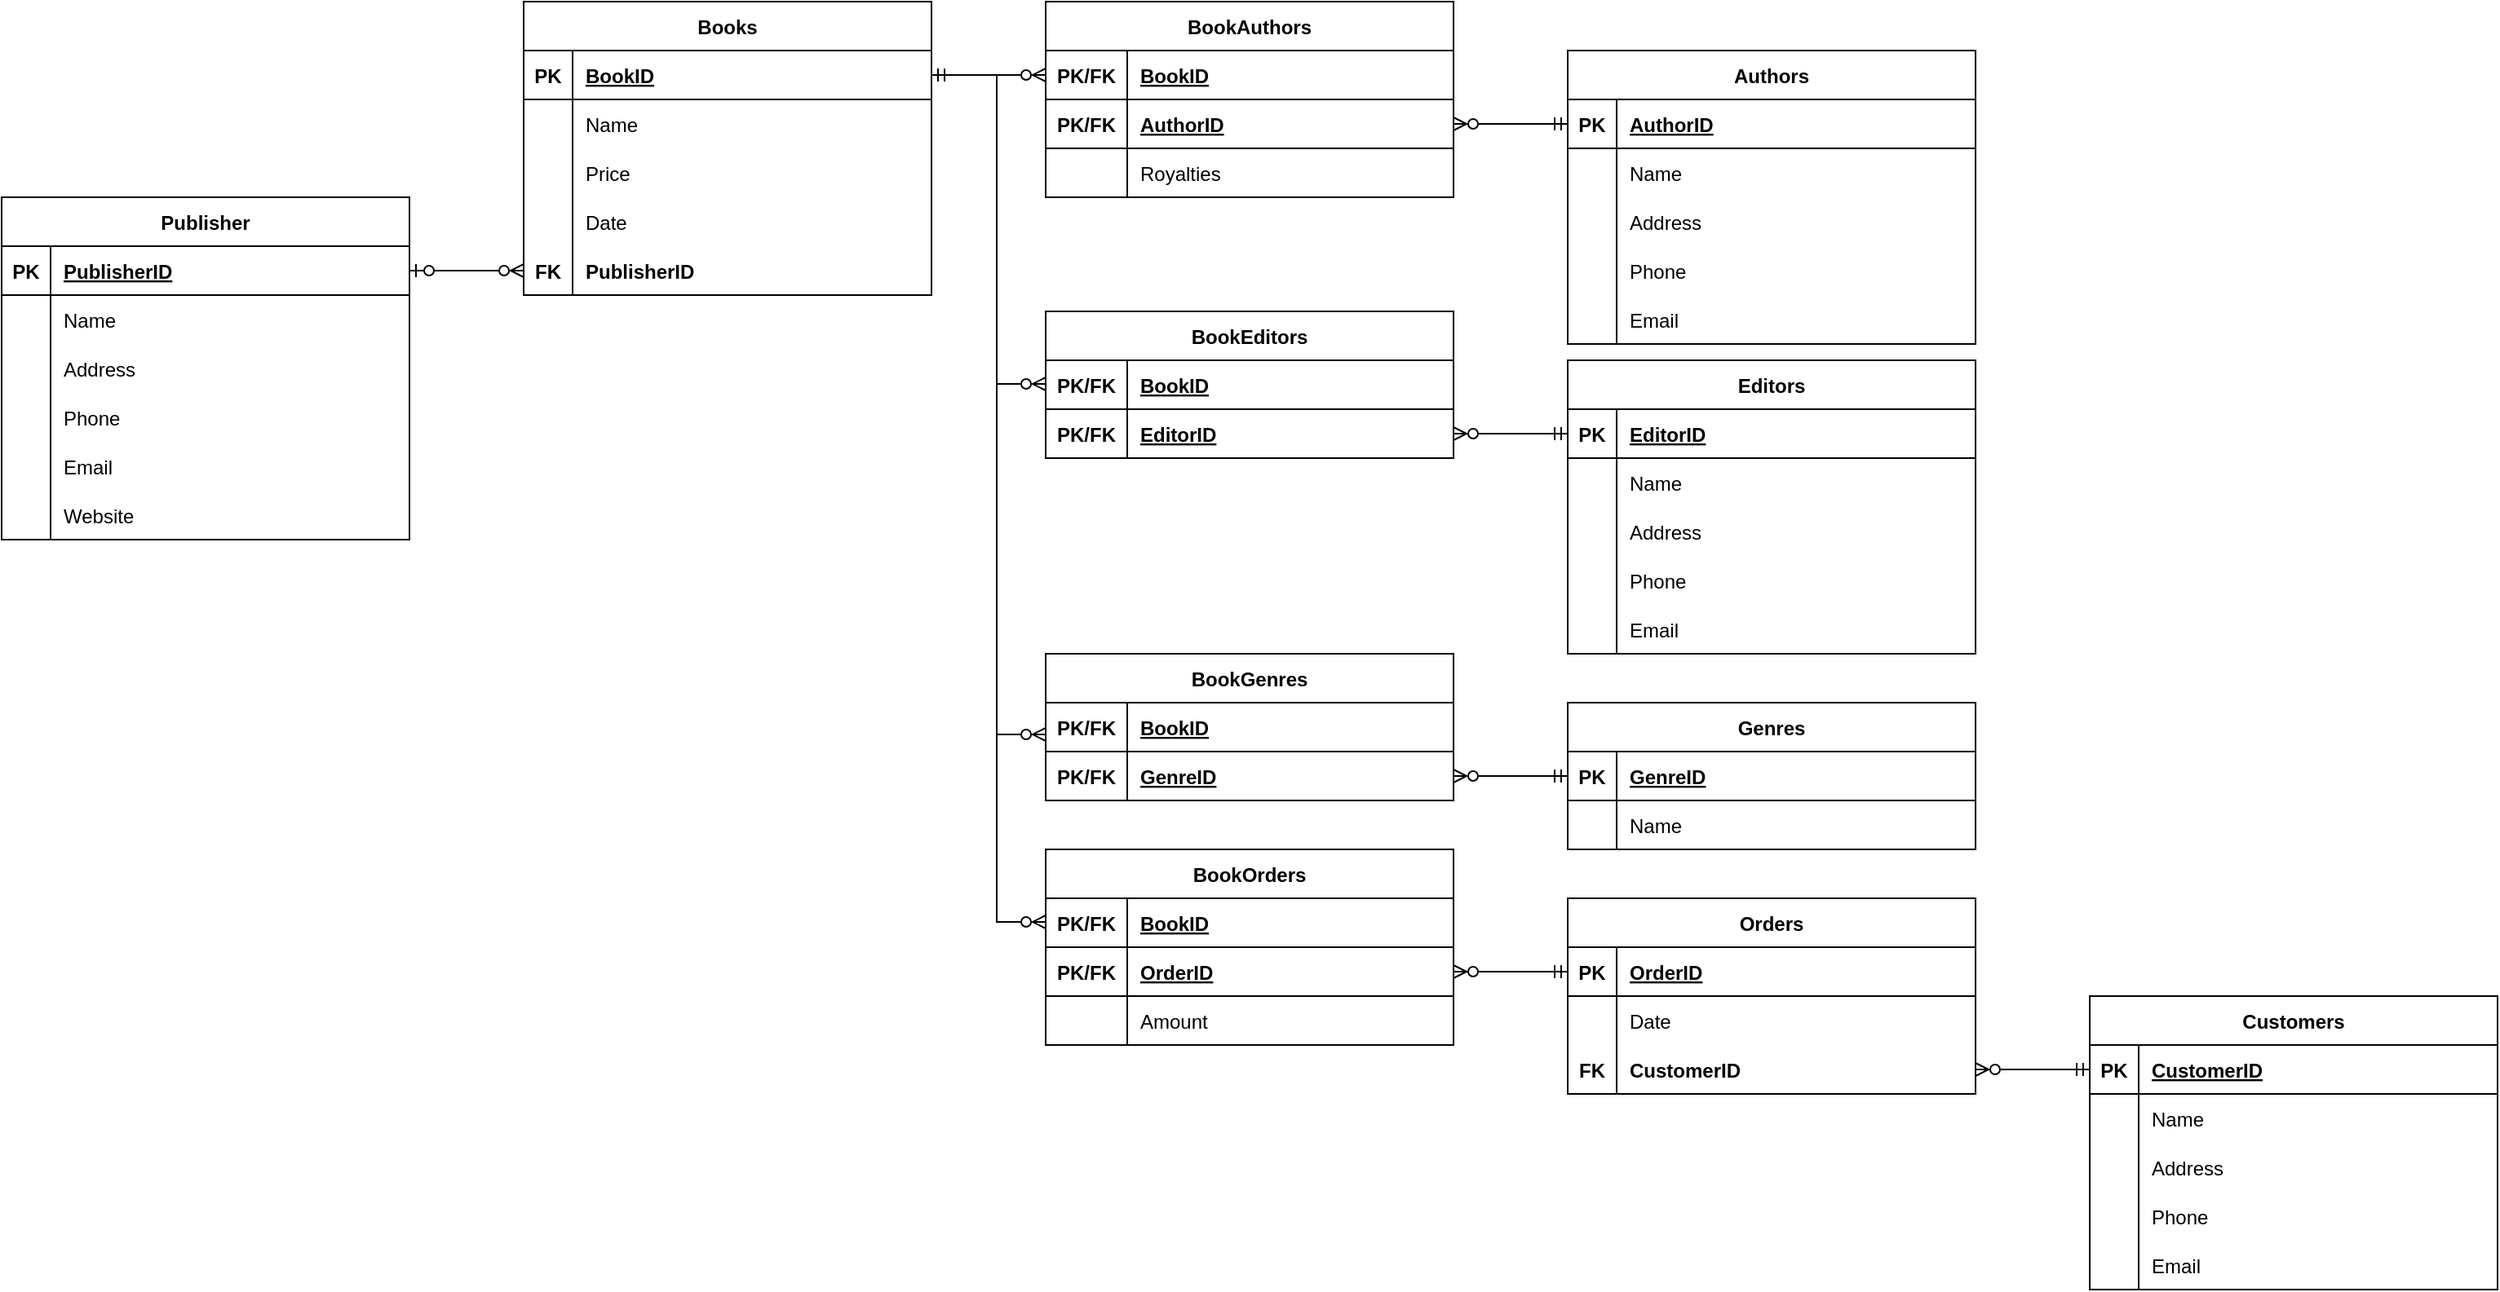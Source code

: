 <mxfile version="20.4.0" type="device"><diagram id="R2lEEEUBdFMjLlhIrx00" name="Page-1"><mxGraphModel dx="2066" dy="814" grid="1" gridSize="10" guides="1" tooltips="1" connect="1" arrows="1" fold="1" page="1" pageScale="1" pageWidth="850" pageHeight="1100" math="0" shadow="0" extFonts="Permanent Marker^https://fonts.googleapis.com/css?family=Permanent+Marker"><root><mxCell id="0"/><mxCell id="1" parent="0"/><object label="Books" Name="" Price="" Date="" id="ggIf8mU31u0DTBcOduyy-1"><mxCell style="shape=table;startSize=30;container=1;collapsible=1;childLayout=tableLayout;fixedRows=1;rowLines=0;fontStyle=1;align=center;resizeLast=1;fillColor=none;" parent="1" vertex="1"><mxGeometry width="250" height="180" as="geometry"><mxRectangle x="120" y="400" width="80" height="30" as="alternateBounds"/></mxGeometry></mxCell></object><mxCell id="ggIf8mU31u0DTBcOduyy-2" value="" style="shape=partialRectangle;collapsible=0;dropTarget=0;pointerEvents=0;fillColor=none;points=[[0,0.5],[1,0.5]];portConstraint=eastwest;top=0;left=0;right=0;bottom=1;" parent="ggIf8mU31u0DTBcOduyy-1" vertex="1"><mxGeometry y="30" width="250" height="30" as="geometry"/></mxCell><mxCell id="ggIf8mU31u0DTBcOduyy-3" value="PK" style="shape=partialRectangle;overflow=hidden;connectable=0;fillColor=none;top=0;left=0;bottom=0;right=0;fontStyle=1;" parent="ggIf8mU31u0DTBcOduyy-2" vertex="1"><mxGeometry width="30" height="30" as="geometry"><mxRectangle width="30" height="30" as="alternateBounds"/></mxGeometry></mxCell><mxCell id="ggIf8mU31u0DTBcOduyy-4" value="BookID" style="shape=partialRectangle;overflow=hidden;connectable=0;fillColor=none;top=0;left=0;bottom=0;right=0;align=left;spacingLeft=6;fontStyle=5;" parent="ggIf8mU31u0DTBcOduyy-2" vertex="1"><mxGeometry x="30" width="220" height="30" as="geometry"><mxRectangle width="220" height="30" as="alternateBounds"/></mxGeometry></mxCell><mxCell id="ggIf8mU31u0DTBcOduyy-5" value="" style="shape=partialRectangle;collapsible=0;dropTarget=0;pointerEvents=0;fillColor=none;points=[[0,0.5],[1,0.5]];portConstraint=eastwest;top=0;left=0;right=0;bottom=0;" parent="ggIf8mU31u0DTBcOduyy-1" vertex="1"><mxGeometry y="60" width="250" height="30" as="geometry"/></mxCell><mxCell id="ggIf8mU31u0DTBcOduyy-6" value="" style="shape=partialRectangle;overflow=hidden;connectable=0;fillColor=none;top=0;left=0;bottom=0;right=0;" parent="ggIf8mU31u0DTBcOduyy-5" vertex="1"><mxGeometry width="30" height="30" as="geometry"><mxRectangle width="30" height="30" as="alternateBounds"/></mxGeometry></mxCell><mxCell id="ggIf8mU31u0DTBcOduyy-7" value="Name" style="shape=partialRectangle;overflow=hidden;connectable=0;fillColor=none;top=0;left=0;bottom=0;right=0;align=left;spacingLeft=6;strokeColor=default;" parent="ggIf8mU31u0DTBcOduyy-5" vertex="1"><mxGeometry x="30" width="220" height="30" as="geometry"><mxRectangle width="220" height="30" as="alternateBounds"/></mxGeometry></mxCell><mxCell id="ggIf8mU31u0DTBcOduyy-35" style="shape=partialRectangle;collapsible=0;dropTarget=0;pointerEvents=0;fillColor=none;points=[[0,0.5],[1,0.5]];portConstraint=eastwest;top=0;left=0;right=0;bottom=0;" parent="ggIf8mU31u0DTBcOduyy-1" vertex="1"><mxGeometry y="90" width="250" height="30" as="geometry"/></mxCell><mxCell id="ggIf8mU31u0DTBcOduyy-36" style="shape=partialRectangle;overflow=hidden;connectable=0;fillColor=none;top=0;left=0;bottom=0;right=0;" parent="ggIf8mU31u0DTBcOduyy-35" vertex="1"><mxGeometry width="30" height="30" as="geometry"><mxRectangle width="30" height="30" as="alternateBounds"/></mxGeometry></mxCell><mxCell id="ggIf8mU31u0DTBcOduyy-37" value="Price" style="shape=partialRectangle;overflow=hidden;connectable=0;top=0;left=0;bottom=0;right=0;align=left;spacingLeft=6;fillColor=none;strokeColor=none;shadow=0;fontColor=default;gradientColor=none;" parent="ggIf8mU31u0DTBcOduyy-35" vertex="1"><mxGeometry x="30" width="220" height="30" as="geometry"><mxRectangle width="220" height="30" as="alternateBounds"/></mxGeometry></mxCell><mxCell id="ggIf8mU31u0DTBcOduyy-41" style="shape=partialRectangle;collapsible=0;dropTarget=0;pointerEvents=0;fillColor=none;points=[[0,0.5],[1,0.5]];portConstraint=eastwest;top=0;left=0;right=0;bottom=0;" parent="ggIf8mU31u0DTBcOduyy-1" vertex="1"><mxGeometry y="120" width="250" height="30" as="geometry"/></mxCell><mxCell id="ggIf8mU31u0DTBcOduyy-42" style="shape=partialRectangle;overflow=hidden;connectable=0;fillColor=none;top=0;left=0;bottom=0;right=0;" parent="ggIf8mU31u0DTBcOduyy-41" vertex="1"><mxGeometry width="30" height="30" as="geometry"><mxRectangle width="30" height="30" as="alternateBounds"/></mxGeometry></mxCell><mxCell id="ggIf8mU31u0DTBcOduyy-43" value="Date" style="shape=partialRectangle;overflow=hidden;connectable=0;top=0;left=0;bottom=0;right=0;align=left;spacingLeft=6;fillColor=none;strokeColor=none;shadow=0;fontColor=default;gradientColor=none;" parent="ggIf8mU31u0DTBcOduyy-41" vertex="1"><mxGeometry x="30" width="220" height="30" as="geometry"><mxRectangle width="220" height="30" as="alternateBounds"/></mxGeometry></mxCell><mxCell id="ggIf8mU31u0DTBcOduyy-44" style="shape=partialRectangle;collapsible=0;dropTarget=0;pointerEvents=0;fillColor=none;points=[[0,0.5],[1,0.5]];portConstraint=eastwest;top=0;left=0;right=0;bottom=0;" parent="ggIf8mU31u0DTBcOduyy-1" vertex="1"><mxGeometry y="150" width="250" height="30" as="geometry"/></mxCell><mxCell id="ggIf8mU31u0DTBcOduyy-45" value="FK" style="shape=partialRectangle;overflow=hidden;connectable=0;fillColor=none;top=0;left=0;bottom=0;right=0;fontStyle=1" parent="ggIf8mU31u0DTBcOduyy-44" vertex="1"><mxGeometry width="30" height="30" as="geometry"><mxRectangle width="30" height="30" as="alternateBounds"/></mxGeometry></mxCell><mxCell id="ggIf8mU31u0DTBcOduyy-46" value="PublisherID" style="shape=partialRectangle;overflow=hidden;connectable=0;top=0;left=0;bottom=0;right=0;align=left;spacingLeft=6;fillColor=none;strokeColor=none;shadow=0;fontColor=default;gradientColor=none;fontStyle=1;" parent="ggIf8mU31u0DTBcOduyy-44" vertex="1"><mxGeometry x="30" width="220" height="30" as="geometry"><mxRectangle width="220" height="30" as="alternateBounds"/></mxGeometry></mxCell><object label="Publisher" Name="" Price="" Date="" id="ggIf8mU31u0DTBcOduyy-47"><mxCell style="shape=table;startSize=30;container=1;collapsible=1;childLayout=tableLayout;fixedRows=1;rowLines=0;fontStyle=1;align=center;resizeLast=1;fillColor=none;" parent="1" vertex="1"><mxGeometry x="-320" y="120" width="250" height="210" as="geometry"><mxRectangle x="120" y="400" width="80" height="30" as="alternateBounds"/></mxGeometry></mxCell></object><mxCell id="ggIf8mU31u0DTBcOduyy-48" value="" style="shape=partialRectangle;collapsible=0;dropTarget=0;pointerEvents=0;fillColor=none;points=[[0,0.5],[1,0.5]];portConstraint=eastwest;top=0;left=0;right=0;bottom=1;" parent="ggIf8mU31u0DTBcOduyy-47" vertex="1"><mxGeometry y="30" width="250" height="30" as="geometry"/></mxCell><mxCell id="ggIf8mU31u0DTBcOduyy-49" value="PK" style="shape=partialRectangle;overflow=hidden;connectable=0;fillColor=none;top=0;left=0;bottom=0;right=0;fontStyle=1;" parent="ggIf8mU31u0DTBcOduyy-48" vertex="1"><mxGeometry width="30" height="30" as="geometry"><mxRectangle width="30" height="30" as="alternateBounds"/></mxGeometry></mxCell><mxCell id="ggIf8mU31u0DTBcOduyy-50" value="PublisherID" style="shape=partialRectangle;overflow=hidden;connectable=0;fillColor=none;top=0;left=0;bottom=0;right=0;align=left;spacingLeft=6;fontStyle=5;" parent="ggIf8mU31u0DTBcOduyy-48" vertex="1"><mxGeometry x="30" width="220" height="30" as="geometry"><mxRectangle width="220" height="30" as="alternateBounds"/></mxGeometry></mxCell><mxCell id="ggIf8mU31u0DTBcOduyy-51" value="" style="shape=partialRectangle;collapsible=0;dropTarget=0;pointerEvents=0;fillColor=none;points=[[0,0.5],[1,0.5]];portConstraint=eastwest;top=0;left=0;right=0;bottom=0;" parent="ggIf8mU31u0DTBcOduyy-47" vertex="1"><mxGeometry y="60" width="250" height="30" as="geometry"/></mxCell><mxCell id="ggIf8mU31u0DTBcOduyy-52" value="" style="shape=partialRectangle;overflow=hidden;connectable=0;fillColor=none;top=0;left=0;bottom=0;right=0;" parent="ggIf8mU31u0DTBcOduyy-51" vertex="1"><mxGeometry width="30" height="30" as="geometry"><mxRectangle width="30" height="30" as="alternateBounds"/></mxGeometry></mxCell><mxCell id="ggIf8mU31u0DTBcOduyy-53" value="Name" style="shape=partialRectangle;overflow=hidden;connectable=0;fillColor=none;top=0;left=0;bottom=0;right=0;align=left;spacingLeft=6;strokeColor=default;" parent="ggIf8mU31u0DTBcOduyy-51" vertex="1"><mxGeometry x="30" width="220" height="30" as="geometry"><mxRectangle width="220" height="30" as="alternateBounds"/></mxGeometry></mxCell><mxCell id="ggIf8mU31u0DTBcOduyy-54" style="shape=partialRectangle;collapsible=0;dropTarget=0;pointerEvents=0;fillColor=none;points=[[0,0.5],[1,0.5]];portConstraint=eastwest;top=0;left=0;right=0;bottom=0;" parent="ggIf8mU31u0DTBcOduyy-47" vertex="1"><mxGeometry y="90" width="250" height="30" as="geometry"/></mxCell><mxCell id="ggIf8mU31u0DTBcOduyy-55" style="shape=partialRectangle;overflow=hidden;connectable=0;fillColor=none;top=0;left=0;bottom=0;right=0;" parent="ggIf8mU31u0DTBcOduyy-54" vertex="1"><mxGeometry width="30" height="30" as="geometry"><mxRectangle width="30" height="30" as="alternateBounds"/></mxGeometry></mxCell><mxCell id="ggIf8mU31u0DTBcOduyy-56" value="Address" style="shape=partialRectangle;overflow=hidden;connectable=0;top=0;left=0;bottom=0;right=0;align=left;spacingLeft=6;fillColor=none;strokeColor=none;shadow=0;fontColor=#000000;gradientColor=none;" parent="ggIf8mU31u0DTBcOduyy-54" vertex="1"><mxGeometry x="30" width="220" height="30" as="geometry"><mxRectangle width="220" height="30" as="alternateBounds"/></mxGeometry></mxCell><mxCell id="ggIf8mU31u0DTBcOduyy-57" style="shape=partialRectangle;collapsible=0;dropTarget=0;pointerEvents=0;fillColor=none;points=[[0,0.5],[1,0.5]];portConstraint=eastwest;top=0;left=0;right=0;bottom=0;" parent="ggIf8mU31u0DTBcOduyy-47" vertex="1"><mxGeometry y="120" width="250" height="30" as="geometry"/></mxCell><mxCell id="ggIf8mU31u0DTBcOduyy-58" style="shape=partialRectangle;overflow=hidden;connectable=0;fillColor=none;top=0;left=0;bottom=0;right=0;" parent="ggIf8mU31u0DTBcOduyy-57" vertex="1"><mxGeometry width="30" height="30" as="geometry"><mxRectangle width="30" height="30" as="alternateBounds"/></mxGeometry></mxCell><mxCell id="ggIf8mU31u0DTBcOduyy-59" value="Phone" style="shape=partialRectangle;overflow=hidden;connectable=0;top=0;left=0;bottom=0;right=0;align=left;spacingLeft=6;fillColor=none;strokeColor=none;shadow=0;fontColor=#000000;gradientColor=none;" parent="ggIf8mU31u0DTBcOduyy-57" vertex="1"><mxGeometry x="30" width="220" height="30" as="geometry"><mxRectangle width="220" height="30" as="alternateBounds"/></mxGeometry></mxCell><mxCell id="ggIf8mU31u0DTBcOduyy-60" style="shape=partialRectangle;collapsible=0;dropTarget=0;pointerEvents=0;fillColor=none;points=[[0,0.5],[1,0.5]];portConstraint=eastwest;top=0;left=0;right=0;bottom=0;" parent="ggIf8mU31u0DTBcOduyy-47" vertex="1"><mxGeometry y="150" width="250" height="30" as="geometry"/></mxCell><mxCell id="ggIf8mU31u0DTBcOduyy-61" value="" style="shape=partialRectangle;overflow=hidden;connectable=0;fillColor=none;top=0;left=0;bottom=0;right=0;fontStyle=1" parent="ggIf8mU31u0DTBcOduyy-60" vertex="1"><mxGeometry width="30" height="30" as="geometry"><mxRectangle width="30" height="30" as="alternateBounds"/></mxGeometry></mxCell><mxCell id="ggIf8mU31u0DTBcOduyy-62" value="Email" style="shape=partialRectangle;overflow=hidden;connectable=0;top=0;left=0;bottom=0;right=0;align=left;spacingLeft=6;fillColor=none;strokeColor=none;shadow=0;fontColor=#000000;gradientColor=none;fontStyle=0" parent="ggIf8mU31u0DTBcOduyy-60" vertex="1"><mxGeometry x="30" width="220" height="30" as="geometry"><mxRectangle width="220" height="30" as="alternateBounds"/></mxGeometry></mxCell><mxCell id="Yi0yUEPKFwYmNXsfdHf8-1" style="shape=partialRectangle;collapsible=0;dropTarget=0;pointerEvents=0;fillColor=none;points=[[0,0.5],[1,0.5]];portConstraint=eastwest;top=0;left=0;right=0;bottom=0;" vertex="1" parent="ggIf8mU31u0DTBcOduyy-47"><mxGeometry y="180" width="250" height="30" as="geometry"/></mxCell><mxCell id="Yi0yUEPKFwYmNXsfdHf8-2" style="shape=partialRectangle;overflow=hidden;connectable=0;fillColor=none;top=0;left=0;bottom=0;right=0;fontStyle=1" vertex="1" parent="Yi0yUEPKFwYmNXsfdHf8-1"><mxGeometry width="30" height="30" as="geometry"><mxRectangle width="30" height="30" as="alternateBounds"/></mxGeometry></mxCell><mxCell id="Yi0yUEPKFwYmNXsfdHf8-3" value="Website" style="shape=partialRectangle;overflow=hidden;connectable=0;top=0;left=0;bottom=0;right=0;align=left;spacingLeft=6;fillColor=none;strokeColor=none;shadow=0;fontColor=#000000;gradientColor=none;fontStyle=0" vertex="1" parent="Yi0yUEPKFwYmNXsfdHf8-1"><mxGeometry x="30" width="220" height="30" as="geometry"><mxRectangle width="220" height="30" as="alternateBounds"/></mxGeometry></mxCell><object label="BookAuthors" Name="" Price="" Date="" id="ggIf8mU31u0DTBcOduyy-72"><mxCell style="shape=table;startSize=30;container=1;collapsible=1;childLayout=tableLayout;fixedRows=1;rowLines=0;fontStyle=1;align=center;resizeLast=1;fillColor=none;" parent="1" vertex="1"><mxGeometry x="320" width="250" height="120" as="geometry"><mxRectangle x="120" y="400" width="80" height="30" as="alternateBounds"/></mxGeometry></mxCell></object><mxCell id="ggIf8mU31u0DTBcOduyy-73" value="" style="shape=partialRectangle;collapsible=0;dropTarget=0;pointerEvents=0;fillColor=none;points=[[0,0.5],[1,0.5]];portConstraint=eastwest;top=0;left=0;right=0;bottom=1;" parent="ggIf8mU31u0DTBcOduyy-72" vertex="1"><mxGeometry y="30" width="250" height="30" as="geometry"/></mxCell><mxCell id="ggIf8mU31u0DTBcOduyy-74" value="PK/FK" style="shape=partialRectangle;overflow=hidden;connectable=0;fillColor=none;top=0;left=0;bottom=0;right=0;fontStyle=1;" parent="ggIf8mU31u0DTBcOduyy-73" vertex="1"><mxGeometry width="50" height="30" as="geometry"><mxRectangle width="50" height="30" as="alternateBounds"/></mxGeometry></mxCell><mxCell id="ggIf8mU31u0DTBcOduyy-75" value="BookID" style="shape=partialRectangle;overflow=hidden;connectable=0;fillColor=none;top=0;left=0;bottom=0;right=0;align=left;spacingLeft=6;fontStyle=5;" parent="ggIf8mU31u0DTBcOduyy-73" vertex="1"><mxGeometry x="50" width="200" height="30" as="geometry"><mxRectangle width="200" height="30" as="alternateBounds"/></mxGeometry></mxCell><mxCell id="ggIf8mU31u0DTBcOduyy-90" style="shape=partialRectangle;collapsible=0;dropTarget=0;pointerEvents=0;fillColor=none;points=[[0,0.5],[1,0.5]];portConstraint=eastwest;top=0;left=0;right=0;bottom=1;" parent="ggIf8mU31u0DTBcOduyy-72" vertex="1"><mxGeometry y="60" width="250" height="30" as="geometry"/></mxCell><mxCell id="ggIf8mU31u0DTBcOduyy-91" value="PK/FK" style="shape=partialRectangle;overflow=hidden;connectable=0;fillColor=none;top=0;left=0;bottom=0;right=0;fontStyle=1;" parent="ggIf8mU31u0DTBcOduyy-90" vertex="1"><mxGeometry width="50" height="30" as="geometry"><mxRectangle width="50" height="30" as="alternateBounds"/></mxGeometry></mxCell><mxCell id="ggIf8mU31u0DTBcOduyy-92" value="AuthorID" style="shape=partialRectangle;overflow=hidden;connectable=0;fillColor=none;top=0;left=0;bottom=0;right=0;align=left;spacingLeft=6;fontStyle=5;" parent="ggIf8mU31u0DTBcOduyy-90" vertex="1"><mxGeometry x="50" width="200" height="30" as="geometry"><mxRectangle width="200" height="30" as="alternateBounds"/></mxGeometry></mxCell><mxCell id="ggIf8mU31u0DTBcOduyy-82" style="shape=partialRectangle;collapsible=0;dropTarget=0;pointerEvents=0;fillColor=none;points=[[0,0.5],[1,0.5]];portConstraint=eastwest;top=0;left=0;right=0;bottom=0;" parent="ggIf8mU31u0DTBcOduyy-72" vertex="1"><mxGeometry y="90" width="250" height="30" as="geometry"/></mxCell><mxCell id="ggIf8mU31u0DTBcOduyy-83" style="shape=partialRectangle;overflow=hidden;connectable=0;fillColor=none;top=0;left=0;bottom=0;right=0;" parent="ggIf8mU31u0DTBcOduyy-82" vertex="1"><mxGeometry width="50" height="30" as="geometry"><mxRectangle width="50" height="30" as="alternateBounds"/></mxGeometry></mxCell><mxCell id="ggIf8mU31u0DTBcOduyy-84" value="Royalties" style="shape=partialRectangle;overflow=hidden;connectable=0;top=0;left=0;bottom=0;right=0;align=left;spacingLeft=6;fillColor=none;strokeColor=none;shadow=0;fontColor=default;gradientColor=none;" parent="ggIf8mU31u0DTBcOduyy-82" vertex="1"><mxGeometry x="50" width="200" height="30" as="geometry"><mxRectangle width="200" height="30" as="alternateBounds"/></mxGeometry></mxCell><mxCell id="ggIf8mU31u0DTBcOduyy-89" style="edgeStyle=orthogonalEdgeStyle;rounded=0;orthogonalLoop=1;jettySize=auto;html=1;entryX=0;entryY=0.5;entryDx=0;entryDy=0;startArrow=ERone;startFill=0;endArrow=ERzeroToMany;endFill=0;exitX=1;exitY=0.5;exitDx=0;exitDy=0;" parent="1" source="ggIf8mU31u0DTBcOduyy-2" target="ggIf8mU31u0DTBcOduyy-73" edge="1"><mxGeometry relative="1" as="geometry"/></mxCell><object label="Authors" Name="" Price="" Date="" id="ggIf8mU31u0DTBcOduyy-93"><mxCell style="shape=table;startSize=30;container=1;collapsible=1;childLayout=tableLayout;fixedRows=1;rowLines=0;fontStyle=1;align=center;resizeLast=1;fillColor=none;" parent="1" vertex="1"><mxGeometry x="640" y="30" width="250" height="180" as="geometry"><mxRectangle x="120" y="400" width="80" height="30" as="alternateBounds"/></mxGeometry></mxCell></object><mxCell id="ggIf8mU31u0DTBcOduyy-94" value="" style="shape=partialRectangle;collapsible=0;dropTarget=0;pointerEvents=0;fillColor=none;points=[[0,0.5],[1,0.5]];portConstraint=eastwest;top=0;left=0;right=0;bottom=1;" parent="ggIf8mU31u0DTBcOduyy-93" vertex="1"><mxGeometry y="30" width="250" height="30" as="geometry"/></mxCell><mxCell id="ggIf8mU31u0DTBcOduyy-95" value="PK" style="shape=partialRectangle;overflow=hidden;connectable=0;fillColor=none;top=0;left=0;bottom=0;right=0;fontStyle=1;" parent="ggIf8mU31u0DTBcOduyy-94" vertex="1"><mxGeometry width="30" height="30" as="geometry"><mxRectangle width="30" height="30" as="alternateBounds"/></mxGeometry></mxCell><mxCell id="ggIf8mU31u0DTBcOduyy-96" value="AuthorID" style="shape=partialRectangle;overflow=hidden;connectable=0;fillColor=none;top=0;left=0;bottom=0;right=0;align=left;spacingLeft=6;fontStyle=5;" parent="ggIf8mU31u0DTBcOduyy-94" vertex="1"><mxGeometry x="30" width="220" height="30" as="geometry"><mxRectangle width="220" height="30" as="alternateBounds"/></mxGeometry></mxCell><mxCell id="ggIf8mU31u0DTBcOduyy-100" style="shape=partialRectangle;collapsible=0;dropTarget=0;pointerEvents=0;fillColor=none;points=[[0,0.5],[1,0.5]];portConstraint=eastwest;top=0;left=0;right=0;bottom=0;" parent="ggIf8mU31u0DTBcOduyy-93" vertex="1"><mxGeometry y="60" width="250" height="30" as="geometry"/></mxCell><mxCell id="ggIf8mU31u0DTBcOduyy-101" style="shape=partialRectangle;overflow=hidden;connectable=0;fillColor=none;top=0;left=0;bottom=0;right=0;" parent="ggIf8mU31u0DTBcOduyy-100" vertex="1"><mxGeometry width="30" height="30" as="geometry"><mxRectangle width="30" height="30" as="alternateBounds"/></mxGeometry></mxCell><mxCell id="ggIf8mU31u0DTBcOduyy-102" value="Name" style="shape=partialRectangle;overflow=hidden;connectable=0;top=0;left=0;bottom=0;right=0;align=left;spacingLeft=6;fillColor=none;strokeColor=none;shadow=0;fontColor=default;gradientColor=none;" parent="ggIf8mU31u0DTBcOduyy-100" vertex="1"><mxGeometry x="30" width="220" height="30" as="geometry"><mxRectangle width="220" height="30" as="alternateBounds"/></mxGeometry></mxCell><mxCell id="ggIf8mU31u0DTBcOduyy-105" style="shape=partialRectangle;collapsible=0;dropTarget=0;pointerEvents=0;fillColor=none;points=[[0,0.5],[1,0.5]];portConstraint=eastwest;top=0;left=0;right=0;bottom=0;" parent="ggIf8mU31u0DTBcOduyy-93" vertex="1"><mxGeometry y="90" width="250" height="30" as="geometry"/></mxCell><mxCell id="ggIf8mU31u0DTBcOduyy-106" style="shape=partialRectangle;overflow=hidden;connectable=0;fillColor=none;top=0;left=0;bottom=0;right=0;" parent="ggIf8mU31u0DTBcOduyy-105" vertex="1"><mxGeometry width="30" height="30" as="geometry"><mxRectangle width="30" height="30" as="alternateBounds"/></mxGeometry></mxCell><mxCell id="ggIf8mU31u0DTBcOduyy-107" value="Address" style="shape=partialRectangle;overflow=hidden;connectable=0;top=0;left=0;bottom=0;right=0;align=left;spacingLeft=6;fillColor=none;strokeColor=none;shadow=0;fontColor=default;gradientColor=none;" parent="ggIf8mU31u0DTBcOduyy-105" vertex="1"><mxGeometry x="30" width="220" height="30" as="geometry"><mxRectangle width="220" height="30" as="alternateBounds"/></mxGeometry></mxCell><mxCell id="ggIf8mU31u0DTBcOduyy-108" style="shape=partialRectangle;collapsible=0;dropTarget=0;pointerEvents=0;fillColor=none;points=[[0,0.5],[1,0.5]];portConstraint=eastwest;top=0;left=0;right=0;bottom=0;" parent="ggIf8mU31u0DTBcOduyy-93" vertex="1"><mxGeometry y="120" width="250" height="30" as="geometry"/></mxCell><mxCell id="ggIf8mU31u0DTBcOduyy-109" style="shape=partialRectangle;overflow=hidden;connectable=0;fillColor=none;top=0;left=0;bottom=0;right=0;" parent="ggIf8mU31u0DTBcOduyy-108" vertex="1"><mxGeometry width="30" height="30" as="geometry"><mxRectangle width="30" height="30" as="alternateBounds"/></mxGeometry></mxCell><mxCell id="ggIf8mU31u0DTBcOduyy-110" value="Phone" style="shape=partialRectangle;overflow=hidden;connectable=0;top=0;left=0;bottom=0;right=0;align=left;spacingLeft=6;fillColor=none;strokeColor=none;shadow=0;fontColor=default;gradientColor=none;" parent="ggIf8mU31u0DTBcOduyy-108" vertex="1"><mxGeometry x="30" width="220" height="30" as="geometry"><mxRectangle width="220" height="30" as="alternateBounds"/></mxGeometry></mxCell><mxCell id="ggIf8mU31u0DTBcOduyy-111" style="shape=partialRectangle;collapsible=0;dropTarget=0;pointerEvents=0;fillColor=none;points=[[0,0.5],[1,0.5]];portConstraint=eastwest;top=0;left=0;right=0;bottom=0;" parent="ggIf8mU31u0DTBcOduyy-93" vertex="1"><mxGeometry y="150" width="250" height="30" as="geometry"/></mxCell><mxCell id="ggIf8mU31u0DTBcOduyy-112" style="shape=partialRectangle;overflow=hidden;connectable=0;fillColor=none;top=0;left=0;bottom=0;right=0;" parent="ggIf8mU31u0DTBcOduyy-111" vertex="1"><mxGeometry width="30" height="30" as="geometry"><mxRectangle width="30" height="30" as="alternateBounds"/></mxGeometry></mxCell><mxCell id="ggIf8mU31u0DTBcOduyy-113" value="Email" style="shape=partialRectangle;overflow=hidden;connectable=0;top=0;left=0;bottom=0;right=0;align=left;spacingLeft=6;fillColor=none;strokeColor=none;shadow=0;fontColor=default;gradientColor=none;" parent="ggIf8mU31u0DTBcOduyy-111" vertex="1"><mxGeometry x="30" width="220" height="30" as="geometry"><mxRectangle width="220" height="30" as="alternateBounds"/></mxGeometry></mxCell><mxCell id="ggIf8mU31u0DTBcOduyy-104" style="edgeStyle=orthogonalEdgeStyle;rounded=0;orthogonalLoop=1;jettySize=auto;html=1;exitX=0;exitY=0.5;exitDx=0;exitDy=0;entryX=1;entryY=0.5;entryDx=0;entryDy=0;startArrow=ERmandOne;startFill=0;endArrow=ERzeroToMany;endFill=0;" parent="1" source="ggIf8mU31u0DTBcOduyy-94" target="ggIf8mU31u0DTBcOduyy-90" edge="1"><mxGeometry relative="1" as="geometry"/></mxCell><object label="BookEditors" Name="" Price="" Date="" id="ggIf8mU31u0DTBcOduyy-114"><mxCell style="shape=table;startSize=30;container=1;collapsible=1;childLayout=tableLayout;fixedRows=1;rowLines=0;fontStyle=1;align=center;resizeLast=1;fillColor=none;" parent="1" vertex="1"><mxGeometry x="320" y="190" width="250" height="90" as="geometry"><mxRectangle x="120" y="400" width="80" height="30" as="alternateBounds"/></mxGeometry></mxCell></object><mxCell id="ggIf8mU31u0DTBcOduyy-115" value="" style="shape=partialRectangle;collapsible=0;dropTarget=0;pointerEvents=0;fillColor=none;points=[[0,0.5],[1,0.5]];portConstraint=eastwest;top=0;left=0;right=0;bottom=1;" parent="ggIf8mU31u0DTBcOduyy-114" vertex="1"><mxGeometry y="30" width="250" height="30" as="geometry"/></mxCell><mxCell id="ggIf8mU31u0DTBcOduyy-116" value="PK/FK" style="shape=partialRectangle;overflow=hidden;connectable=0;fillColor=none;top=0;left=0;bottom=0;right=0;fontStyle=1;" parent="ggIf8mU31u0DTBcOduyy-115" vertex="1"><mxGeometry width="50" height="30" as="geometry"><mxRectangle width="50" height="30" as="alternateBounds"/></mxGeometry></mxCell><mxCell id="ggIf8mU31u0DTBcOduyy-117" value="BookID" style="shape=partialRectangle;overflow=hidden;connectable=0;fillColor=none;top=0;left=0;bottom=0;right=0;align=left;spacingLeft=6;fontStyle=5;" parent="ggIf8mU31u0DTBcOduyy-115" vertex="1"><mxGeometry x="50" width="200" height="30" as="geometry"><mxRectangle width="200" height="30" as="alternateBounds"/></mxGeometry></mxCell><mxCell id="ggIf8mU31u0DTBcOduyy-118" style="shape=partialRectangle;collapsible=0;dropTarget=0;pointerEvents=0;fillColor=none;points=[[0,0.5],[1,0.5]];portConstraint=eastwest;top=0;left=0;right=0;bottom=1;" parent="ggIf8mU31u0DTBcOduyy-114" vertex="1"><mxGeometry y="60" width="250" height="30" as="geometry"/></mxCell><mxCell id="ggIf8mU31u0DTBcOduyy-119" value="PK/FK" style="shape=partialRectangle;overflow=hidden;connectable=0;fillColor=none;top=0;left=0;bottom=0;right=0;fontStyle=1;" parent="ggIf8mU31u0DTBcOduyy-118" vertex="1"><mxGeometry width="50" height="30" as="geometry"><mxRectangle width="50" height="30" as="alternateBounds"/></mxGeometry></mxCell><mxCell id="ggIf8mU31u0DTBcOduyy-120" value="EditorID" style="shape=partialRectangle;overflow=hidden;connectable=0;fillColor=none;top=0;left=0;bottom=0;right=0;align=left;spacingLeft=6;fontStyle=5;" parent="ggIf8mU31u0DTBcOduyy-118" vertex="1"><mxGeometry x="50" width="200" height="30" as="geometry"><mxRectangle width="200" height="30" as="alternateBounds"/></mxGeometry></mxCell><object label="Editors" Name="" Price="" Date="" id="ggIf8mU31u0DTBcOduyy-124"><mxCell style="shape=table;startSize=30;container=1;collapsible=1;childLayout=tableLayout;fixedRows=1;rowLines=0;fontStyle=1;align=center;resizeLast=1;fillColor=none;" parent="1" vertex="1"><mxGeometry x="640" y="220" width="250" height="180" as="geometry"><mxRectangle x="120" y="400" width="80" height="30" as="alternateBounds"/></mxGeometry></mxCell></object><mxCell id="ggIf8mU31u0DTBcOduyy-125" value="" style="shape=partialRectangle;collapsible=0;dropTarget=0;pointerEvents=0;fillColor=none;points=[[0,0.5],[1,0.5]];portConstraint=eastwest;top=0;left=0;right=0;bottom=1;" parent="ggIf8mU31u0DTBcOduyy-124" vertex="1"><mxGeometry y="30" width="250" height="30" as="geometry"/></mxCell><mxCell id="ggIf8mU31u0DTBcOduyy-126" value="PK" style="shape=partialRectangle;overflow=hidden;connectable=0;fillColor=none;top=0;left=0;bottom=0;right=0;fontStyle=1;" parent="ggIf8mU31u0DTBcOduyy-125" vertex="1"><mxGeometry width="30" height="30" as="geometry"><mxRectangle width="30" height="30" as="alternateBounds"/></mxGeometry></mxCell><mxCell id="ggIf8mU31u0DTBcOduyy-127" value="EditorID" style="shape=partialRectangle;overflow=hidden;connectable=0;fillColor=none;top=0;left=0;bottom=0;right=0;align=left;spacingLeft=6;fontStyle=5;" parent="ggIf8mU31u0DTBcOduyy-125" vertex="1"><mxGeometry x="30" width="220" height="30" as="geometry"><mxRectangle width="220" height="30" as="alternateBounds"/></mxGeometry></mxCell><mxCell id="ggIf8mU31u0DTBcOduyy-128" style="shape=partialRectangle;collapsible=0;dropTarget=0;pointerEvents=0;fillColor=none;points=[[0,0.5],[1,0.5]];portConstraint=eastwest;top=0;left=0;right=0;bottom=0;" parent="ggIf8mU31u0DTBcOduyy-124" vertex="1"><mxGeometry y="60" width="250" height="30" as="geometry"/></mxCell><mxCell id="ggIf8mU31u0DTBcOduyy-129" style="shape=partialRectangle;overflow=hidden;connectable=0;fillColor=none;top=0;left=0;bottom=0;right=0;" parent="ggIf8mU31u0DTBcOduyy-128" vertex="1"><mxGeometry width="30" height="30" as="geometry"><mxRectangle width="30" height="30" as="alternateBounds"/></mxGeometry></mxCell><mxCell id="ggIf8mU31u0DTBcOduyy-130" value="Name" style="shape=partialRectangle;overflow=hidden;connectable=0;top=0;left=0;bottom=0;right=0;align=left;spacingLeft=6;fillColor=none;strokeColor=none;shadow=0;fontColor=default;gradientColor=none;" parent="ggIf8mU31u0DTBcOduyy-128" vertex="1"><mxGeometry x="30" width="220" height="30" as="geometry"><mxRectangle width="220" height="30" as="alternateBounds"/></mxGeometry></mxCell><mxCell id="ggIf8mU31u0DTBcOduyy-131" style="shape=partialRectangle;collapsible=0;dropTarget=0;pointerEvents=0;fillColor=none;points=[[0,0.5],[1,0.5]];portConstraint=eastwest;top=0;left=0;right=0;bottom=0;" parent="ggIf8mU31u0DTBcOduyy-124" vertex="1"><mxGeometry y="90" width="250" height="30" as="geometry"/></mxCell><mxCell id="ggIf8mU31u0DTBcOduyy-132" style="shape=partialRectangle;overflow=hidden;connectable=0;fillColor=none;top=0;left=0;bottom=0;right=0;" parent="ggIf8mU31u0DTBcOduyy-131" vertex="1"><mxGeometry width="30" height="30" as="geometry"><mxRectangle width="30" height="30" as="alternateBounds"/></mxGeometry></mxCell><mxCell id="ggIf8mU31u0DTBcOduyy-133" value="Address" style="shape=partialRectangle;overflow=hidden;connectable=0;top=0;left=0;bottom=0;right=0;align=left;spacingLeft=6;fillColor=none;strokeColor=none;shadow=0;fontColor=default;gradientColor=none;" parent="ggIf8mU31u0DTBcOduyy-131" vertex="1"><mxGeometry x="30" width="220" height="30" as="geometry"><mxRectangle width="220" height="30" as="alternateBounds"/></mxGeometry></mxCell><mxCell id="ggIf8mU31u0DTBcOduyy-134" style="shape=partialRectangle;collapsible=0;dropTarget=0;pointerEvents=0;fillColor=none;points=[[0,0.5],[1,0.5]];portConstraint=eastwest;top=0;left=0;right=0;bottom=0;" parent="ggIf8mU31u0DTBcOduyy-124" vertex="1"><mxGeometry y="120" width="250" height="30" as="geometry"/></mxCell><mxCell id="ggIf8mU31u0DTBcOduyy-135" style="shape=partialRectangle;overflow=hidden;connectable=0;fillColor=none;top=0;left=0;bottom=0;right=0;" parent="ggIf8mU31u0DTBcOduyy-134" vertex="1"><mxGeometry width="30" height="30" as="geometry"><mxRectangle width="30" height="30" as="alternateBounds"/></mxGeometry></mxCell><mxCell id="ggIf8mU31u0DTBcOduyy-136" value="Phone" style="shape=partialRectangle;overflow=hidden;connectable=0;top=0;left=0;bottom=0;right=0;align=left;spacingLeft=6;fillColor=none;strokeColor=none;shadow=0;fontColor=default;gradientColor=none;" parent="ggIf8mU31u0DTBcOduyy-134" vertex="1"><mxGeometry x="30" width="220" height="30" as="geometry"><mxRectangle width="220" height="30" as="alternateBounds"/></mxGeometry></mxCell><mxCell id="ggIf8mU31u0DTBcOduyy-137" style="shape=partialRectangle;collapsible=0;dropTarget=0;pointerEvents=0;fillColor=none;points=[[0,0.5],[1,0.5]];portConstraint=eastwest;top=0;left=0;right=0;bottom=0;" parent="ggIf8mU31u0DTBcOduyy-124" vertex="1"><mxGeometry y="150" width="250" height="30" as="geometry"/></mxCell><mxCell id="ggIf8mU31u0DTBcOduyy-138" style="shape=partialRectangle;overflow=hidden;connectable=0;fillColor=none;top=0;left=0;bottom=0;right=0;" parent="ggIf8mU31u0DTBcOduyy-137" vertex="1"><mxGeometry width="30" height="30" as="geometry"><mxRectangle width="30" height="30" as="alternateBounds"/></mxGeometry></mxCell><mxCell id="ggIf8mU31u0DTBcOduyy-139" value="Email" style="shape=partialRectangle;overflow=hidden;connectable=0;top=0;left=0;bottom=0;right=0;align=left;spacingLeft=6;fillColor=none;strokeColor=none;shadow=0;fontColor=default;gradientColor=none;" parent="ggIf8mU31u0DTBcOduyy-137" vertex="1"><mxGeometry x="30" width="220" height="30" as="geometry"><mxRectangle width="220" height="30" as="alternateBounds"/></mxGeometry></mxCell><mxCell id="ggIf8mU31u0DTBcOduyy-143" style="edgeStyle=orthogonalEdgeStyle;rounded=0;orthogonalLoop=1;jettySize=auto;html=1;entryX=0;entryY=0.5;entryDx=0;entryDy=0;startArrow=ERone;startFill=0;endArrow=ERzeroToMany;endFill=0;" parent="1" source="ggIf8mU31u0DTBcOduyy-2" edge="1"><mxGeometry relative="1" as="geometry"><mxPoint x="250" y="234.5" as="sourcePoint"/><mxPoint x="320" y="234.5" as="targetPoint"/><Array as="points"><mxPoint x="290" y="45"/><mxPoint x="290" y="235"/></Array></mxGeometry></mxCell><mxCell id="ggIf8mU31u0DTBcOduyy-146" style="edgeStyle=orthogonalEdgeStyle;rounded=0;orthogonalLoop=1;jettySize=auto;html=1;exitX=0;exitY=0.5;exitDx=0;exitDy=0;entryX=1;entryY=0.5;entryDx=0;entryDy=0;startArrow=ERmandOne;startFill=0;endArrow=ERzeroToMany;endFill=0;" parent="1" source="ggIf8mU31u0DTBcOduyy-125" target="ggIf8mU31u0DTBcOduyy-118" edge="1"><mxGeometry relative="1" as="geometry"><mxPoint x="660" y="220" as="sourcePoint"/><mxPoint x="590" y="250" as="targetPoint"/></mxGeometry></mxCell><object label="BookGenres" Name="" Price="" Date="" id="ggIf8mU31u0DTBcOduyy-154"><mxCell style="shape=table;startSize=30;container=1;collapsible=1;childLayout=tableLayout;fixedRows=1;rowLines=0;fontStyle=1;align=center;resizeLast=1;fillColor=none;" parent="1" vertex="1"><mxGeometry x="320" y="400" width="250" height="90" as="geometry"><mxRectangle x="120" y="400" width="80" height="30" as="alternateBounds"/></mxGeometry></mxCell></object><mxCell id="ggIf8mU31u0DTBcOduyy-155" value="" style="shape=partialRectangle;collapsible=0;dropTarget=0;pointerEvents=0;fillColor=none;points=[[0,0.5],[1,0.5]];portConstraint=eastwest;top=0;left=0;right=0;bottom=1;" parent="ggIf8mU31u0DTBcOduyy-154" vertex="1"><mxGeometry y="30" width="250" height="30" as="geometry"/></mxCell><mxCell id="ggIf8mU31u0DTBcOduyy-156" value="PK/FK" style="shape=partialRectangle;overflow=hidden;connectable=0;fillColor=none;top=0;left=0;bottom=0;right=0;fontStyle=1;" parent="ggIf8mU31u0DTBcOduyy-155" vertex="1"><mxGeometry width="50" height="30" as="geometry"><mxRectangle width="50" height="30" as="alternateBounds"/></mxGeometry></mxCell><mxCell id="ggIf8mU31u0DTBcOduyy-157" value="BookID" style="shape=partialRectangle;overflow=hidden;connectable=0;fillColor=none;top=0;left=0;bottom=0;right=0;align=left;spacingLeft=6;fontStyle=5;" parent="ggIf8mU31u0DTBcOduyy-155" vertex="1"><mxGeometry x="50" width="200" height="30" as="geometry"><mxRectangle width="200" height="30" as="alternateBounds"/></mxGeometry></mxCell><mxCell id="ggIf8mU31u0DTBcOduyy-158" style="shape=partialRectangle;collapsible=0;dropTarget=0;pointerEvents=0;fillColor=none;points=[[0,0.5],[1,0.5]];portConstraint=eastwest;top=0;left=0;right=0;bottom=1;" parent="ggIf8mU31u0DTBcOduyy-154" vertex="1"><mxGeometry y="60" width="250" height="30" as="geometry"/></mxCell><mxCell id="ggIf8mU31u0DTBcOduyy-159" value="PK/FK" style="shape=partialRectangle;overflow=hidden;connectable=0;fillColor=none;top=0;left=0;bottom=0;right=0;fontStyle=1;" parent="ggIf8mU31u0DTBcOduyy-158" vertex="1"><mxGeometry width="50" height="30" as="geometry"><mxRectangle width="50" height="30" as="alternateBounds"/></mxGeometry></mxCell><mxCell id="ggIf8mU31u0DTBcOduyy-160" value="GenreID" style="shape=partialRectangle;overflow=hidden;connectable=0;fillColor=none;top=0;left=0;bottom=0;right=0;align=left;spacingLeft=6;fontStyle=5;" parent="ggIf8mU31u0DTBcOduyy-158" vertex="1"><mxGeometry x="50" width="200" height="30" as="geometry"><mxRectangle width="200" height="30" as="alternateBounds"/></mxGeometry></mxCell><object label="Genres" Name="" Price="" Date="" id="ggIf8mU31u0DTBcOduyy-161"><mxCell style="shape=table;startSize=30;container=1;collapsible=1;childLayout=tableLayout;fixedRows=1;rowLines=0;fontStyle=1;align=center;resizeLast=1;fillColor=none;" parent="1" vertex="1"><mxGeometry x="640" y="430" width="250" height="90" as="geometry"><mxRectangle x="120" y="400" width="80" height="30" as="alternateBounds"/></mxGeometry></mxCell></object><mxCell id="ggIf8mU31u0DTBcOduyy-162" value="" style="shape=partialRectangle;collapsible=0;dropTarget=0;pointerEvents=0;fillColor=none;points=[[0,0.5],[1,0.5]];portConstraint=eastwest;top=0;left=0;right=0;bottom=1;" parent="ggIf8mU31u0DTBcOduyy-161" vertex="1"><mxGeometry y="30" width="250" height="30" as="geometry"/></mxCell><mxCell id="ggIf8mU31u0DTBcOduyy-163" value="PK" style="shape=partialRectangle;overflow=hidden;connectable=0;fillColor=none;top=0;left=0;bottom=0;right=0;fontStyle=1;" parent="ggIf8mU31u0DTBcOduyy-162" vertex="1"><mxGeometry width="30" height="30" as="geometry"><mxRectangle width="30" height="30" as="alternateBounds"/></mxGeometry></mxCell><mxCell id="ggIf8mU31u0DTBcOduyy-164" value="GenreID" style="shape=partialRectangle;overflow=hidden;connectable=0;fillColor=none;top=0;left=0;bottom=0;right=0;align=left;spacingLeft=6;fontStyle=5;" parent="ggIf8mU31u0DTBcOduyy-162" vertex="1"><mxGeometry x="30" width="220" height="30" as="geometry"><mxRectangle width="220" height="30" as="alternateBounds"/></mxGeometry></mxCell><mxCell id="ggIf8mU31u0DTBcOduyy-165" style="shape=partialRectangle;collapsible=0;dropTarget=0;pointerEvents=0;fillColor=none;points=[[0,0.5],[1,0.5]];portConstraint=eastwest;top=0;left=0;right=0;bottom=0;" parent="ggIf8mU31u0DTBcOduyy-161" vertex="1"><mxGeometry y="60" width="250" height="30" as="geometry"/></mxCell><mxCell id="ggIf8mU31u0DTBcOduyy-166" style="shape=partialRectangle;overflow=hidden;connectable=0;fillColor=none;top=0;left=0;bottom=0;right=0;" parent="ggIf8mU31u0DTBcOduyy-165" vertex="1"><mxGeometry width="30" height="30" as="geometry"><mxRectangle width="30" height="30" as="alternateBounds"/></mxGeometry></mxCell><mxCell id="ggIf8mU31u0DTBcOduyy-167" value="Name" style="shape=partialRectangle;overflow=hidden;connectable=0;top=0;left=0;bottom=0;right=0;align=left;spacingLeft=6;fillColor=none;strokeColor=none;shadow=0;fontColor=default;gradientColor=none;" parent="ggIf8mU31u0DTBcOduyy-165" vertex="1"><mxGeometry x="30" width="220" height="30" as="geometry"><mxRectangle width="220" height="30" as="alternateBounds"/></mxGeometry></mxCell><mxCell id="ggIf8mU31u0DTBcOduyy-177" style="edgeStyle=orthogonalEdgeStyle;rounded=0;orthogonalLoop=1;jettySize=auto;html=1;exitX=0;exitY=0.5;exitDx=0;exitDy=0;entryX=1;entryY=0.5;entryDx=0;entryDy=0;startArrow=ERmandOne;startFill=0;endArrow=ERzeroToMany;endFill=0;" parent="1" source="ggIf8mU31u0DTBcOduyy-162" target="ggIf8mU31u0DTBcOduyy-158" edge="1"><mxGeometry relative="1" as="geometry"><mxPoint x="650" y="430" as="sourcePoint"/><mxPoint x="580" y="460" as="targetPoint"/></mxGeometry></mxCell><mxCell id="ggIf8mU31u0DTBcOduyy-178" style="edgeStyle=orthogonalEdgeStyle;rounded=0;orthogonalLoop=1;jettySize=auto;html=1;entryX=0;entryY=0.5;entryDx=0;entryDy=0;startArrow=ERmandOne;startFill=0;endArrow=ERzeroToMany;endFill=0;exitX=1;exitY=0.5;exitDx=0;exitDy=0;" parent="1" source="ggIf8mU31u0DTBcOduyy-2" edge="1"><mxGeometry relative="1" as="geometry"><mxPoint x="250" y="260" as="sourcePoint"/><mxPoint x="320" y="449.5" as="targetPoint"/><Array as="points"><mxPoint x="290" y="45"/><mxPoint x="290" y="450"/></Array></mxGeometry></mxCell><object label="BookOrders" Name="" Price="" Date="" id="ggIf8mU31u0DTBcOduyy-179"><mxCell style="shape=table;startSize=30;container=1;collapsible=1;childLayout=tableLayout;fixedRows=1;rowLines=0;fontStyle=1;align=center;resizeLast=1;fillColor=none;" parent="1" vertex="1"><mxGeometry x="320" y="520" width="250" height="120" as="geometry"><mxRectangle x="120" y="400" width="80" height="30" as="alternateBounds"/></mxGeometry></mxCell></object><mxCell id="ggIf8mU31u0DTBcOduyy-180" value="" style="shape=partialRectangle;collapsible=0;dropTarget=0;pointerEvents=0;fillColor=none;points=[[0,0.5],[1,0.5]];portConstraint=eastwest;top=0;left=0;right=0;bottom=1;" parent="ggIf8mU31u0DTBcOduyy-179" vertex="1"><mxGeometry y="30" width="250" height="30" as="geometry"/></mxCell><mxCell id="ggIf8mU31u0DTBcOduyy-181" value="PK/FK" style="shape=partialRectangle;overflow=hidden;connectable=0;fillColor=none;top=0;left=0;bottom=0;right=0;fontStyle=1;" parent="ggIf8mU31u0DTBcOduyy-180" vertex="1"><mxGeometry width="50" height="30" as="geometry"><mxRectangle width="50" height="30" as="alternateBounds"/></mxGeometry></mxCell><mxCell id="ggIf8mU31u0DTBcOduyy-182" value="BookID" style="shape=partialRectangle;overflow=hidden;connectable=0;fillColor=none;top=0;left=0;bottom=0;right=0;align=left;spacingLeft=6;fontStyle=5;" parent="ggIf8mU31u0DTBcOduyy-180" vertex="1"><mxGeometry x="50" width="200" height="30" as="geometry"><mxRectangle width="200" height="30" as="alternateBounds"/></mxGeometry></mxCell><mxCell id="ggIf8mU31u0DTBcOduyy-183" style="shape=partialRectangle;collapsible=0;dropTarget=0;pointerEvents=0;fillColor=none;points=[[0,0.5],[1,0.5]];portConstraint=eastwest;top=0;left=0;right=0;bottom=1;" parent="ggIf8mU31u0DTBcOduyy-179" vertex="1"><mxGeometry y="60" width="250" height="30" as="geometry"/></mxCell><mxCell id="ggIf8mU31u0DTBcOduyy-184" value="PK/FK" style="shape=partialRectangle;overflow=hidden;connectable=0;fillColor=none;top=0;left=0;bottom=0;right=0;fontStyle=1;" parent="ggIf8mU31u0DTBcOduyy-183" vertex="1"><mxGeometry width="50" height="30" as="geometry"><mxRectangle width="50" height="30" as="alternateBounds"/></mxGeometry></mxCell><mxCell id="ggIf8mU31u0DTBcOduyy-185" value="OrderID" style="shape=partialRectangle;overflow=hidden;connectable=0;fillColor=none;top=0;left=0;bottom=0;right=0;align=left;spacingLeft=6;fontStyle=5;" parent="ggIf8mU31u0DTBcOduyy-183" vertex="1"><mxGeometry x="50" width="200" height="30" as="geometry"><mxRectangle width="200" height="30" as="alternateBounds"/></mxGeometry></mxCell><mxCell id="Yi0yUEPKFwYmNXsfdHf8-4" style="shape=partialRectangle;collapsible=0;dropTarget=0;pointerEvents=0;fillColor=none;points=[[0,0.5],[1,0.5]];portConstraint=eastwest;top=0;left=0;right=0;bottom=1;" vertex="1" parent="ggIf8mU31u0DTBcOduyy-179"><mxGeometry y="90" width="250" height="30" as="geometry"/></mxCell><mxCell id="Yi0yUEPKFwYmNXsfdHf8-5" style="shape=partialRectangle;overflow=hidden;connectable=0;fillColor=none;top=0;left=0;bottom=0;right=0;fontStyle=1;" vertex="1" parent="Yi0yUEPKFwYmNXsfdHf8-4"><mxGeometry width="50" height="30" as="geometry"><mxRectangle width="50" height="30" as="alternateBounds"/></mxGeometry></mxCell><mxCell id="Yi0yUEPKFwYmNXsfdHf8-6" value="Amount" style="shape=partialRectangle;overflow=hidden;connectable=0;fillColor=none;top=0;left=0;bottom=0;right=0;align=left;spacingLeft=6;fontStyle=0;" vertex="1" parent="Yi0yUEPKFwYmNXsfdHf8-4"><mxGeometry x="50" width="200" height="30" as="geometry"><mxRectangle width="200" height="30" as="alternateBounds"/></mxGeometry></mxCell><object label="Orders" Name="" Price="" Date="" id="ggIf8mU31u0DTBcOduyy-186"><mxCell style="shape=table;startSize=30;container=1;collapsible=1;childLayout=tableLayout;fixedRows=1;rowLines=0;fontStyle=1;align=center;resizeLast=1;fillColor=none;" parent="1" vertex="1"><mxGeometry x="640" y="550" width="250" height="120" as="geometry"><mxRectangle x="120" y="400" width="80" height="30" as="alternateBounds"/></mxGeometry></mxCell></object><mxCell id="ggIf8mU31u0DTBcOduyy-187" value="" style="shape=partialRectangle;collapsible=0;dropTarget=0;pointerEvents=0;fillColor=none;points=[[0,0.5],[1,0.5]];portConstraint=eastwest;top=0;left=0;right=0;bottom=1;" parent="ggIf8mU31u0DTBcOduyy-186" vertex="1"><mxGeometry y="30" width="250" height="30" as="geometry"/></mxCell><mxCell id="ggIf8mU31u0DTBcOduyy-188" value="PK" style="shape=partialRectangle;overflow=hidden;connectable=0;fillColor=none;top=0;left=0;bottom=0;right=0;fontStyle=1;" parent="ggIf8mU31u0DTBcOduyy-187" vertex="1"><mxGeometry width="30" height="30" as="geometry"><mxRectangle width="30" height="30" as="alternateBounds"/></mxGeometry></mxCell><mxCell id="ggIf8mU31u0DTBcOduyy-189" value="OrderID" style="shape=partialRectangle;overflow=hidden;connectable=0;fillColor=none;top=0;left=0;bottom=0;right=0;align=left;spacingLeft=6;fontStyle=5;" parent="ggIf8mU31u0DTBcOduyy-187" vertex="1"><mxGeometry x="30" width="220" height="30" as="geometry"><mxRectangle width="220" height="30" as="alternateBounds"/></mxGeometry></mxCell><mxCell id="ggIf8mU31u0DTBcOduyy-190" style="shape=partialRectangle;collapsible=0;dropTarget=0;pointerEvents=0;fillColor=none;points=[[0,0.5],[1,0.5]];portConstraint=eastwest;top=0;left=0;right=0;bottom=0;" parent="ggIf8mU31u0DTBcOduyy-186" vertex="1"><mxGeometry y="60" width="250" height="30" as="geometry"/></mxCell><mxCell id="ggIf8mU31u0DTBcOduyy-191" style="shape=partialRectangle;overflow=hidden;connectable=0;fillColor=none;top=0;left=0;bottom=0;right=0;" parent="ggIf8mU31u0DTBcOduyy-190" vertex="1"><mxGeometry width="30" height="30" as="geometry"><mxRectangle width="30" height="30" as="alternateBounds"/></mxGeometry></mxCell><mxCell id="ggIf8mU31u0DTBcOduyy-192" value="Date" style="shape=partialRectangle;overflow=hidden;connectable=0;top=0;left=0;bottom=0;right=0;align=left;spacingLeft=6;fillColor=none;strokeColor=none;shadow=0;fontColor=default;gradientColor=none;" parent="ggIf8mU31u0DTBcOduyy-190" vertex="1"><mxGeometry x="30" width="220" height="30" as="geometry"><mxRectangle width="220" height="30" as="alternateBounds"/></mxGeometry></mxCell><mxCell id="ggIf8mU31u0DTBcOduyy-194" style="shape=partialRectangle;collapsible=0;dropTarget=0;pointerEvents=0;fillColor=none;points=[[0,0.5],[1,0.5]];portConstraint=eastwest;top=0;left=0;right=0;bottom=0;" parent="ggIf8mU31u0DTBcOduyy-186" vertex="1"><mxGeometry y="90" width="250" height="30" as="geometry"/></mxCell><mxCell id="ggIf8mU31u0DTBcOduyy-195" value="FK" style="shape=partialRectangle;overflow=hidden;connectable=0;fillColor=none;top=0;left=0;bottom=0;right=0;fontStyle=1" parent="ggIf8mU31u0DTBcOduyy-194" vertex="1"><mxGeometry width="30" height="30" as="geometry"><mxRectangle width="30" height="30" as="alternateBounds"/></mxGeometry></mxCell><mxCell id="ggIf8mU31u0DTBcOduyy-196" value="CustomerID" style="shape=partialRectangle;overflow=hidden;connectable=0;top=0;left=0;bottom=0;right=0;align=left;spacingLeft=6;fillColor=none;strokeColor=none;shadow=0;fontColor=default;gradientColor=none;fontStyle=1;" parent="ggIf8mU31u0DTBcOduyy-194" vertex="1"><mxGeometry x="30" width="220" height="30" as="geometry"><mxRectangle width="220" height="30" as="alternateBounds"/></mxGeometry></mxCell><mxCell id="ggIf8mU31u0DTBcOduyy-193" style="edgeStyle=orthogonalEdgeStyle;rounded=0;orthogonalLoop=1;jettySize=auto;html=1;startArrow=ERmandOne;startFill=0;endArrow=ERzeroToMany;endFill=0;exitX=1;exitY=0.5;exitDx=0;exitDy=0;" parent="1" source="ggIf8mU31u0DTBcOduyy-2" edge="1"><mxGeometry relative="1" as="geometry"><mxPoint x="250" y="60" as="sourcePoint"/><mxPoint x="320" y="564.5" as="targetPoint"/><Array as="points"><mxPoint x="290" y="45"/><mxPoint x="290" y="565"/></Array></mxGeometry></mxCell><object label="Customers" Name="" Price="" Date="" id="ggIf8mU31u0DTBcOduyy-197"><mxCell style="shape=table;startSize=30;container=1;collapsible=1;childLayout=tableLayout;fixedRows=1;rowLines=0;fontStyle=1;align=center;resizeLast=1;fillColor=none;" parent="1" vertex="1"><mxGeometry x="960" y="610" width="250" height="180" as="geometry"><mxRectangle x="120" y="400" width="80" height="30" as="alternateBounds"/></mxGeometry></mxCell></object><mxCell id="ggIf8mU31u0DTBcOduyy-198" value="" style="shape=partialRectangle;collapsible=0;dropTarget=0;pointerEvents=0;fillColor=none;points=[[0,0.5],[1,0.5]];portConstraint=eastwest;top=0;left=0;right=0;bottom=1;" parent="ggIf8mU31u0DTBcOduyy-197" vertex="1"><mxGeometry y="30" width="250" height="30" as="geometry"/></mxCell><mxCell id="ggIf8mU31u0DTBcOduyy-199" value="PK" style="shape=partialRectangle;overflow=hidden;connectable=0;fillColor=none;top=0;left=0;bottom=0;right=0;fontStyle=1;" parent="ggIf8mU31u0DTBcOduyy-198" vertex="1"><mxGeometry width="30" height="30" as="geometry"><mxRectangle width="30" height="30" as="alternateBounds"/></mxGeometry></mxCell><mxCell id="ggIf8mU31u0DTBcOduyy-200" value="CustomerID" style="shape=partialRectangle;overflow=hidden;connectable=0;fillColor=none;top=0;left=0;bottom=0;right=0;align=left;spacingLeft=6;fontStyle=5;" parent="ggIf8mU31u0DTBcOduyy-198" vertex="1"><mxGeometry x="30" width="220" height="30" as="geometry"><mxRectangle width="220" height="30" as="alternateBounds"/></mxGeometry></mxCell><mxCell id="ggIf8mU31u0DTBcOduyy-201" style="shape=partialRectangle;collapsible=0;dropTarget=0;pointerEvents=0;fillColor=none;points=[[0,0.5],[1,0.5]];portConstraint=eastwest;top=0;left=0;right=0;bottom=0;" parent="ggIf8mU31u0DTBcOduyy-197" vertex="1"><mxGeometry y="60" width="250" height="30" as="geometry"/></mxCell><mxCell id="ggIf8mU31u0DTBcOduyy-202" style="shape=partialRectangle;overflow=hidden;connectable=0;fillColor=none;top=0;left=0;bottom=0;right=0;" parent="ggIf8mU31u0DTBcOduyy-201" vertex="1"><mxGeometry width="30" height="30" as="geometry"><mxRectangle width="30" height="30" as="alternateBounds"/></mxGeometry></mxCell><mxCell id="ggIf8mU31u0DTBcOduyy-203" value="Name" style="shape=partialRectangle;overflow=hidden;connectable=0;top=0;left=0;bottom=0;right=0;align=left;spacingLeft=6;fillColor=none;strokeColor=none;shadow=0;fontColor=default;gradientColor=none;" parent="ggIf8mU31u0DTBcOduyy-201" vertex="1"><mxGeometry x="30" width="220" height="30" as="geometry"><mxRectangle width="220" height="30" as="alternateBounds"/></mxGeometry></mxCell><mxCell id="ggIf8mU31u0DTBcOduyy-204" style="shape=partialRectangle;collapsible=0;dropTarget=0;pointerEvents=0;fillColor=none;points=[[0,0.5],[1,0.5]];portConstraint=eastwest;top=0;left=0;right=0;bottom=0;" parent="ggIf8mU31u0DTBcOduyy-197" vertex="1"><mxGeometry y="90" width="250" height="30" as="geometry"/></mxCell><mxCell id="ggIf8mU31u0DTBcOduyy-205" style="shape=partialRectangle;overflow=hidden;connectable=0;fillColor=none;top=0;left=0;bottom=0;right=0;" parent="ggIf8mU31u0DTBcOduyy-204" vertex="1"><mxGeometry width="30" height="30" as="geometry"><mxRectangle width="30" height="30" as="alternateBounds"/></mxGeometry></mxCell><mxCell id="ggIf8mU31u0DTBcOduyy-206" value="Address" style="shape=partialRectangle;overflow=hidden;connectable=0;top=0;left=0;bottom=0;right=0;align=left;spacingLeft=6;fillColor=none;strokeColor=none;shadow=0;fontColor=default;gradientColor=none;" parent="ggIf8mU31u0DTBcOduyy-204" vertex="1"><mxGeometry x="30" width="220" height="30" as="geometry"><mxRectangle width="220" height="30" as="alternateBounds"/></mxGeometry></mxCell><mxCell id="ggIf8mU31u0DTBcOduyy-207" style="shape=partialRectangle;collapsible=0;dropTarget=0;pointerEvents=0;fillColor=none;points=[[0,0.5],[1,0.5]];portConstraint=eastwest;top=0;left=0;right=0;bottom=0;" parent="ggIf8mU31u0DTBcOduyy-197" vertex="1"><mxGeometry y="120" width="250" height="30" as="geometry"/></mxCell><mxCell id="ggIf8mU31u0DTBcOduyy-208" style="shape=partialRectangle;overflow=hidden;connectable=0;fillColor=none;top=0;left=0;bottom=0;right=0;" parent="ggIf8mU31u0DTBcOduyy-207" vertex="1"><mxGeometry width="30" height="30" as="geometry"><mxRectangle width="30" height="30" as="alternateBounds"/></mxGeometry></mxCell><mxCell id="ggIf8mU31u0DTBcOduyy-209" value="Phone" style="shape=partialRectangle;overflow=hidden;connectable=0;top=0;left=0;bottom=0;right=0;align=left;spacingLeft=6;fillColor=none;strokeColor=none;shadow=0;fontColor=default;gradientColor=none;" parent="ggIf8mU31u0DTBcOduyy-207" vertex="1"><mxGeometry x="30" width="220" height="30" as="geometry"><mxRectangle width="220" height="30" as="alternateBounds"/></mxGeometry></mxCell><mxCell id="ggIf8mU31u0DTBcOduyy-210" style="shape=partialRectangle;collapsible=0;dropTarget=0;pointerEvents=0;fillColor=none;points=[[0,0.5],[1,0.5]];portConstraint=eastwest;top=0;left=0;right=0;bottom=0;" parent="ggIf8mU31u0DTBcOduyy-197" vertex="1"><mxGeometry y="150" width="250" height="30" as="geometry"/></mxCell><mxCell id="ggIf8mU31u0DTBcOduyy-211" style="shape=partialRectangle;overflow=hidden;connectable=0;fillColor=none;top=0;left=0;bottom=0;right=0;" parent="ggIf8mU31u0DTBcOduyy-210" vertex="1"><mxGeometry width="30" height="30" as="geometry"><mxRectangle width="30" height="30" as="alternateBounds"/></mxGeometry></mxCell><mxCell id="ggIf8mU31u0DTBcOduyy-212" value="Email" style="shape=partialRectangle;overflow=hidden;connectable=0;top=0;left=0;bottom=0;right=0;align=left;spacingLeft=6;fillColor=none;strokeColor=none;shadow=0;fontColor=default;gradientColor=none;" parent="ggIf8mU31u0DTBcOduyy-210" vertex="1"><mxGeometry x="30" width="220" height="30" as="geometry"><mxRectangle width="220" height="30" as="alternateBounds"/></mxGeometry></mxCell><mxCell id="ggIf8mU31u0DTBcOduyy-213" style="edgeStyle=orthogonalEdgeStyle;rounded=0;orthogonalLoop=1;jettySize=auto;html=1;exitX=1;exitY=0.5;exitDx=0;exitDy=0;entryX=0;entryY=0.5;entryDx=0;entryDy=0;startArrow=ERzeroToMany;startFill=0;endArrow=ERmandOne;endFill=0;" parent="1" source="ggIf8mU31u0DTBcOduyy-194" target="ggIf8mU31u0DTBcOduyy-198" edge="1"><mxGeometry relative="1" as="geometry"/></mxCell><mxCell id="ggIf8mU31u0DTBcOduyy-214" style="edgeStyle=orthogonalEdgeStyle;rounded=0;orthogonalLoop=1;jettySize=auto;html=1;exitX=1;exitY=0.5;exitDx=0;exitDy=0;entryX=0;entryY=0.5;entryDx=0;entryDy=0;startArrow=ERzeroToOne;startFill=0;endArrow=ERzeroToMany;endFill=0;" parent="1" source="ggIf8mU31u0DTBcOduyy-48" target="ggIf8mU31u0DTBcOduyy-44" edge="1"><mxGeometry relative="1" as="geometry"/></mxCell><mxCell id="ggIf8mU31u0DTBcOduyy-216" style="edgeStyle=orthogonalEdgeStyle;rounded=0;orthogonalLoop=1;jettySize=auto;html=1;exitX=0;exitY=0.5;exitDx=0;exitDy=0;entryX=1;entryY=0.5;entryDx=0;entryDy=0;startArrow=ERmandOne;startFill=0;endArrow=ERzeroToMany;endFill=0;" parent="1" edge="1"><mxGeometry relative="1" as="geometry"><mxPoint x="640" y="595" as="sourcePoint"/><mxPoint x="570" y="595" as="targetPoint"/></mxGeometry></mxCell></root></mxGraphModel></diagram></mxfile>